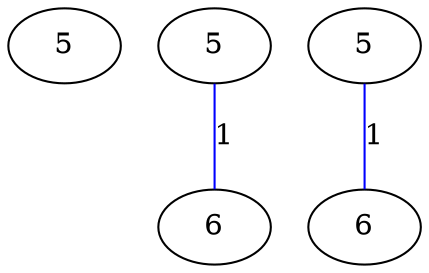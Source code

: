 graph G {
	0 [label="5"];
	1 [label="5"];
	2 [label="6"];
	3 [label="5"];
	4 [label="6"];
	1 -- 2 [label="1", color=blue];
	3 -- 4 [label="1", color=blue];
}